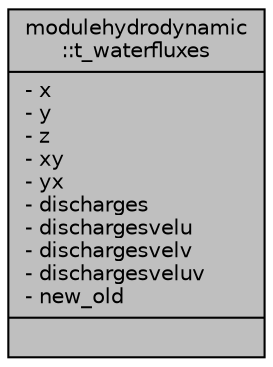 digraph "modulehydrodynamic::t_waterfluxes"
{
 // LATEX_PDF_SIZE
  edge [fontname="Helvetica",fontsize="10",labelfontname="Helvetica",labelfontsize="10"];
  node [fontname="Helvetica",fontsize="10",shape=record];
  Node1 [label="{modulehydrodynamic\l::t_waterfluxes\n|- x\l- y\l- z\l- xy\l- yx\l- discharges\l- dischargesvelu\l- dischargesvelv\l- dischargesveluv\l- new_old\l|}",height=0.2,width=0.4,color="black", fillcolor="grey75", style="filled", fontcolor="black",tooltip=" "];
}
